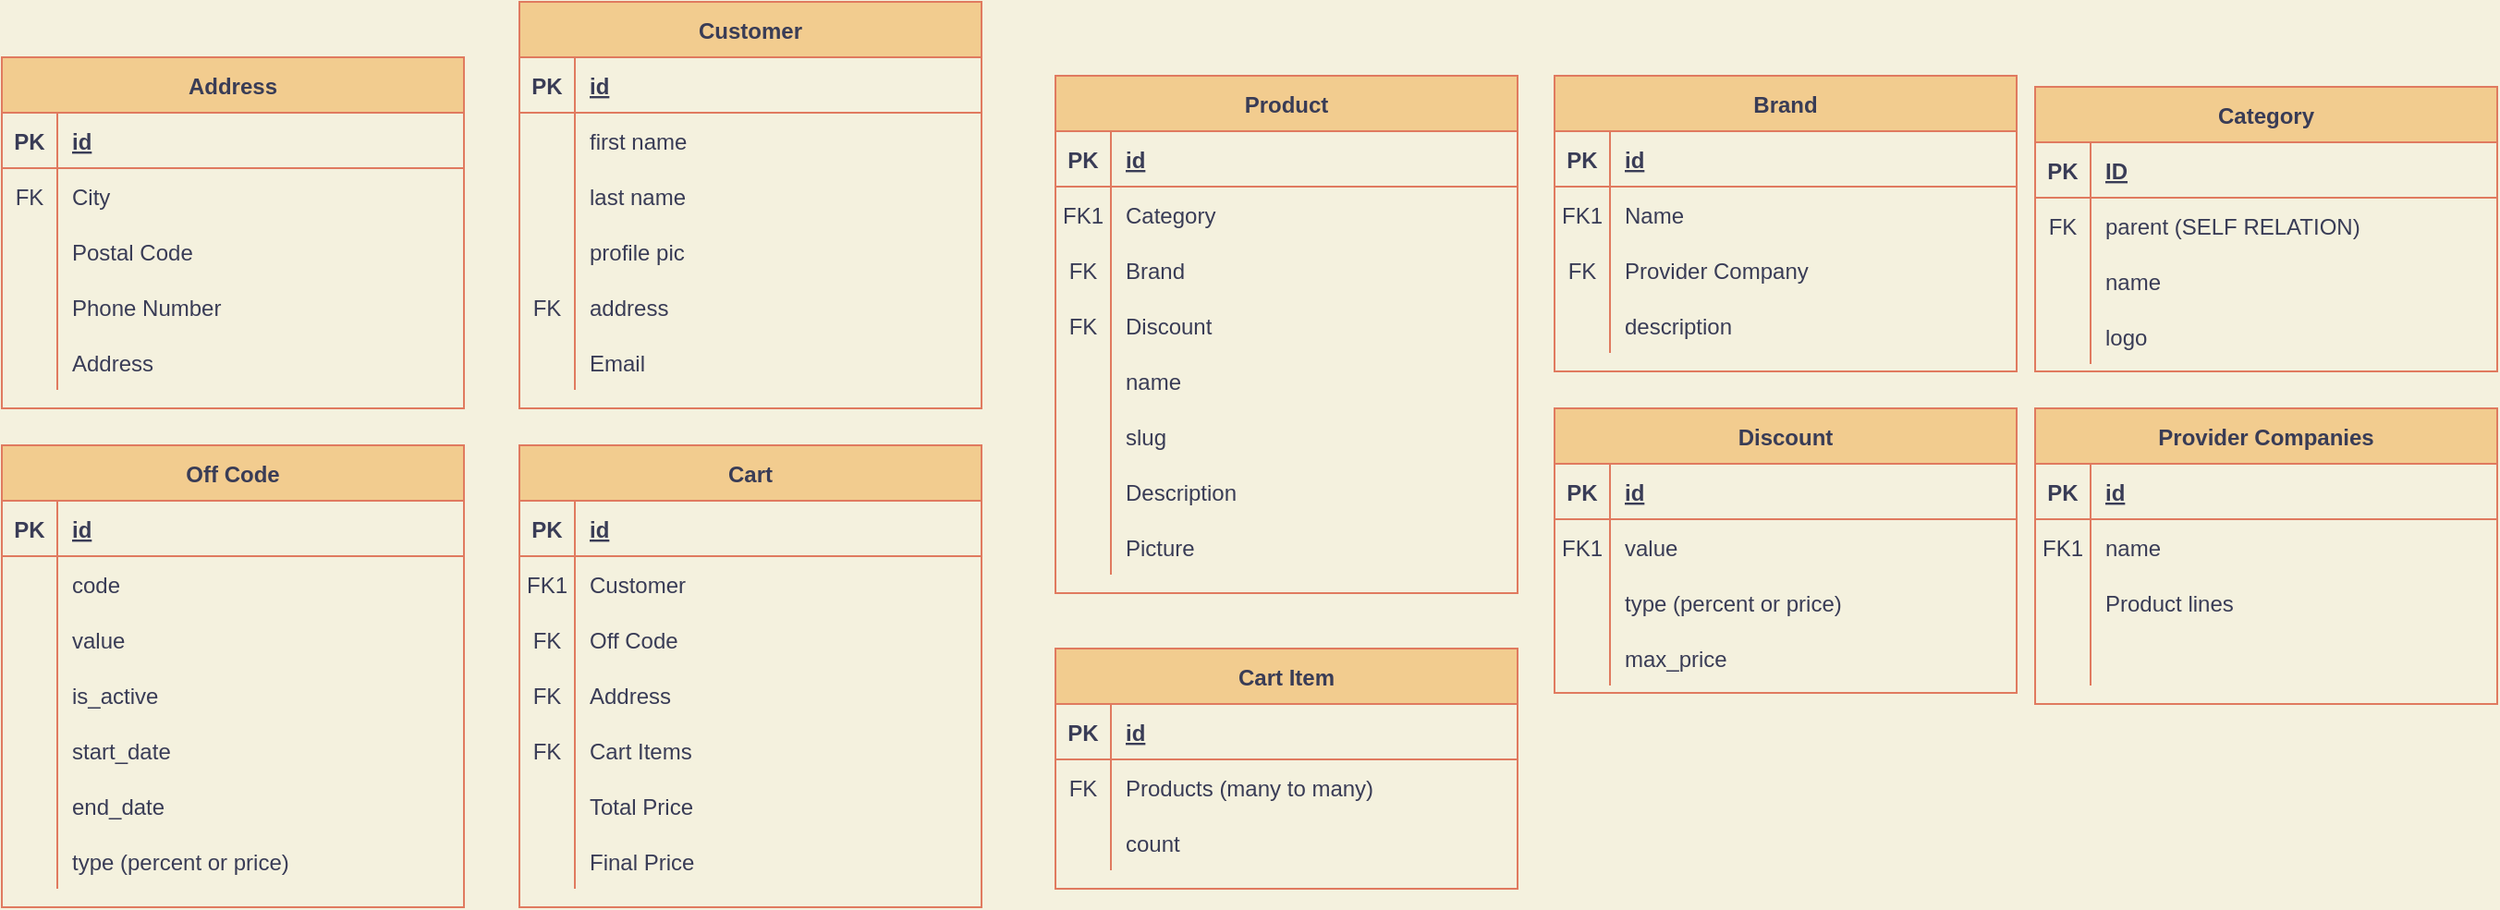 <mxfile version="16.5.6" type="github">
  <diagram id="R2lEEEUBdFMjLlhIrx00" name="Page-1">
    <mxGraphModel dx="1389" dy="477" grid="1" gridSize="10" guides="1" tooltips="1" connect="1" arrows="1" fold="1" page="1" pageScale="1" pageWidth="1920" pageHeight="1200" background="#F4F1DE" math="0" shadow="0" extFonts="Permanent Marker^https://fonts.googleapis.com/css?family=Permanent+Marker">
      <root>
        <mxCell id="0" />
        <mxCell id="1" parent="0" />
        <mxCell id="C-vyLk0tnHw3VtMMgP7b-2" value="Customer" style="shape=table;startSize=30;container=1;collapsible=1;childLayout=tableLayout;fixedRows=1;rowLines=0;fontStyle=1;align=center;resizeLast=1;fillColor=#F2CC8F;strokeColor=#E07A5F;fontColor=#393C56;" parent="1" vertex="1">
          <mxGeometry x="590" y="160" width="250" height="220" as="geometry" />
        </mxCell>
        <mxCell id="C-vyLk0tnHw3VtMMgP7b-3" value="" style="shape=partialRectangle;collapsible=0;dropTarget=0;pointerEvents=0;fillColor=none;points=[[0,0.5],[1,0.5]];portConstraint=eastwest;top=0;left=0;right=0;bottom=1;strokeColor=#E07A5F;fontColor=#393C56;" parent="C-vyLk0tnHw3VtMMgP7b-2" vertex="1">
          <mxGeometry y="30" width="250" height="30" as="geometry" />
        </mxCell>
        <mxCell id="C-vyLk0tnHw3VtMMgP7b-4" value="PK" style="shape=partialRectangle;overflow=hidden;connectable=0;fillColor=none;top=0;left=0;bottom=0;right=0;fontStyle=1;strokeColor=#E07A5F;fontColor=#393C56;" parent="C-vyLk0tnHw3VtMMgP7b-3" vertex="1">
          <mxGeometry width="30" height="30" as="geometry">
            <mxRectangle width="30" height="30" as="alternateBounds" />
          </mxGeometry>
        </mxCell>
        <mxCell id="C-vyLk0tnHw3VtMMgP7b-5" value="id" style="shape=partialRectangle;overflow=hidden;connectable=0;fillColor=none;top=0;left=0;bottom=0;right=0;align=left;spacingLeft=6;fontStyle=5;strokeColor=#E07A5F;fontColor=#393C56;" parent="C-vyLk0tnHw3VtMMgP7b-3" vertex="1">
          <mxGeometry x="30" width="220" height="30" as="geometry">
            <mxRectangle width="220" height="30" as="alternateBounds" />
          </mxGeometry>
        </mxCell>
        <mxCell id="C-vyLk0tnHw3VtMMgP7b-9" value="" style="shape=partialRectangle;collapsible=0;dropTarget=0;pointerEvents=0;fillColor=none;points=[[0,0.5],[1,0.5]];portConstraint=eastwest;top=0;left=0;right=0;bottom=0;strokeColor=#E07A5F;fontColor=#393C56;" parent="C-vyLk0tnHw3VtMMgP7b-2" vertex="1">
          <mxGeometry y="60" width="250" height="30" as="geometry" />
        </mxCell>
        <mxCell id="C-vyLk0tnHw3VtMMgP7b-10" value="" style="shape=partialRectangle;overflow=hidden;connectable=0;fillColor=none;top=0;left=0;bottom=0;right=0;strokeColor=#E07A5F;fontColor=#393C56;" parent="C-vyLk0tnHw3VtMMgP7b-9" vertex="1">
          <mxGeometry width="30" height="30" as="geometry">
            <mxRectangle width="30" height="30" as="alternateBounds" />
          </mxGeometry>
        </mxCell>
        <mxCell id="C-vyLk0tnHw3VtMMgP7b-11" value="first name" style="shape=partialRectangle;overflow=hidden;connectable=0;fillColor=none;top=0;left=0;bottom=0;right=0;align=left;spacingLeft=6;strokeColor=#E07A5F;fontColor=#393C56;" parent="C-vyLk0tnHw3VtMMgP7b-9" vertex="1">
          <mxGeometry x="30" width="220" height="30" as="geometry">
            <mxRectangle width="220" height="30" as="alternateBounds" />
          </mxGeometry>
        </mxCell>
        <mxCell id="ISWScVrfLoxbSm2q0HFz-49" style="shape=partialRectangle;collapsible=0;dropTarget=0;pointerEvents=0;fillColor=none;points=[[0,0.5],[1,0.5]];portConstraint=eastwest;top=0;left=0;right=0;bottom=0;strokeColor=#E07A5F;fontColor=#393C56;" vertex="1" parent="C-vyLk0tnHw3VtMMgP7b-2">
          <mxGeometry y="90" width="250" height="30" as="geometry" />
        </mxCell>
        <mxCell id="ISWScVrfLoxbSm2q0HFz-50" style="shape=partialRectangle;overflow=hidden;connectable=0;fillColor=none;top=0;left=0;bottom=0;right=0;strokeColor=#E07A5F;fontColor=#393C56;" vertex="1" parent="ISWScVrfLoxbSm2q0HFz-49">
          <mxGeometry width="30" height="30" as="geometry">
            <mxRectangle width="30" height="30" as="alternateBounds" />
          </mxGeometry>
        </mxCell>
        <mxCell id="ISWScVrfLoxbSm2q0HFz-51" value="last name" style="shape=partialRectangle;overflow=hidden;connectable=0;fillColor=none;top=0;left=0;bottom=0;right=0;align=left;spacingLeft=6;strokeColor=#E07A5F;fontColor=#393C56;" vertex="1" parent="ISWScVrfLoxbSm2q0HFz-49">
          <mxGeometry x="30" width="220" height="30" as="geometry">
            <mxRectangle width="220" height="30" as="alternateBounds" />
          </mxGeometry>
        </mxCell>
        <mxCell id="ISWScVrfLoxbSm2q0HFz-46" style="shape=partialRectangle;collapsible=0;dropTarget=0;pointerEvents=0;fillColor=none;points=[[0,0.5],[1,0.5]];portConstraint=eastwest;top=0;left=0;right=0;bottom=0;strokeColor=#E07A5F;fontColor=#393C56;" vertex="1" parent="C-vyLk0tnHw3VtMMgP7b-2">
          <mxGeometry y="120" width="250" height="30" as="geometry" />
        </mxCell>
        <mxCell id="ISWScVrfLoxbSm2q0HFz-47" style="shape=partialRectangle;overflow=hidden;connectable=0;fillColor=none;top=0;left=0;bottom=0;right=0;strokeColor=#E07A5F;fontColor=#393C56;" vertex="1" parent="ISWScVrfLoxbSm2q0HFz-46">
          <mxGeometry width="30" height="30" as="geometry">
            <mxRectangle width="30" height="30" as="alternateBounds" />
          </mxGeometry>
        </mxCell>
        <mxCell id="ISWScVrfLoxbSm2q0HFz-48" value="profile pic" style="shape=partialRectangle;overflow=hidden;connectable=0;fillColor=none;top=0;left=0;bottom=0;right=0;align=left;spacingLeft=6;strokeColor=#E07A5F;fontColor=#393C56;" vertex="1" parent="ISWScVrfLoxbSm2q0HFz-46">
          <mxGeometry x="30" width="220" height="30" as="geometry">
            <mxRectangle width="220" height="30" as="alternateBounds" />
          </mxGeometry>
        </mxCell>
        <mxCell id="ISWScVrfLoxbSm2q0HFz-43" style="shape=partialRectangle;collapsible=0;dropTarget=0;pointerEvents=0;fillColor=none;points=[[0,0.5],[1,0.5]];portConstraint=eastwest;top=0;left=0;right=0;bottom=0;strokeColor=#E07A5F;fontColor=#393C56;" vertex="1" parent="C-vyLk0tnHw3VtMMgP7b-2">
          <mxGeometry y="150" width="250" height="30" as="geometry" />
        </mxCell>
        <mxCell id="ISWScVrfLoxbSm2q0HFz-44" value="FK" style="shape=partialRectangle;overflow=hidden;connectable=0;fillColor=none;top=0;left=0;bottom=0;right=0;strokeColor=#E07A5F;fontColor=#393C56;" vertex="1" parent="ISWScVrfLoxbSm2q0HFz-43">
          <mxGeometry width="30" height="30" as="geometry">
            <mxRectangle width="30" height="30" as="alternateBounds" />
          </mxGeometry>
        </mxCell>
        <mxCell id="ISWScVrfLoxbSm2q0HFz-45" value="address" style="shape=partialRectangle;overflow=hidden;connectable=0;fillColor=none;top=0;left=0;bottom=0;right=0;align=left;spacingLeft=6;strokeColor=#E07A5F;fontColor=#393C56;" vertex="1" parent="ISWScVrfLoxbSm2q0HFz-43">
          <mxGeometry x="30" width="220" height="30" as="geometry">
            <mxRectangle width="220" height="30" as="alternateBounds" />
          </mxGeometry>
        </mxCell>
        <mxCell id="ISWScVrfLoxbSm2q0HFz-52" style="shape=partialRectangle;collapsible=0;dropTarget=0;pointerEvents=0;fillColor=none;points=[[0,0.5],[1,0.5]];portConstraint=eastwest;top=0;left=0;right=0;bottom=0;strokeColor=#E07A5F;fontColor=#393C56;" vertex="1" parent="C-vyLk0tnHw3VtMMgP7b-2">
          <mxGeometry y="180" width="250" height="30" as="geometry" />
        </mxCell>
        <mxCell id="ISWScVrfLoxbSm2q0HFz-53" style="shape=partialRectangle;overflow=hidden;connectable=0;fillColor=none;top=0;left=0;bottom=0;right=0;strokeColor=#E07A5F;fontColor=#393C56;" vertex="1" parent="ISWScVrfLoxbSm2q0HFz-52">
          <mxGeometry width="30" height="30" as="geometry">
            <mxRectangle width="30" height="30" as="alternateBounds" />
          </mxGeometry>
        </mxCell>
        <mxCell id="ISWScVrfLoxbSm2q0HFz-54" value="Email" style="shape=partialRectangle;overflow=hidden;connectable=0;fillColor=none;top=0;left=0;bottom=0;right=0;align=left;spacingLeft=6;strokeColor=#E07A5F;fontColor=#393C56;" vertex="1" parent="ISWScVrfLoxbSm2q0HFz-52">
          <mxGeometry x="30" width="220" height="30" as="geometry">
            <mxRectangle width="220" height="30" as="alternateBounds" />
          </mxGeometry>
        </mxCell>
        <mxCell id="cvpBdGZP5wzXSXTCLn7L-1" value="Product" style="shape=table;startSize=30;container=1;collapsible=1;childLayout=tableLayout;fixedRows=1;rowLines=0;fontStyle=1;align=center;resizeLast=1;fillColor=#F2CC8F;strokeColor=#E07A5F;fontColor=#393C56;" parent="1" vertex="1">
          <mxGeometry x="880" y="200" width="250" height="280" as="geometry" />
        </mxCell>
        <mxCell id="cvpBdGZP5wzXSXTCLn7L-2" value="" style="shape=partialRectangle;collapsible=0;dropTarget=0;pointerEvents=0;fillColor=none;points=[[0,0.5],[1,0.5]];portConstraint=eastwest;top=0;left=0;right=0;bottom=1;strokeColor=#E07A5F;fontColor=#393C56;" parent="cvpBdGZP5wzXSXTCLn7L-1" vertex="1">
          <mxGeometry y="30" width="250" height="30" as="geometry" />
        </mxCell>
        <mxCell id="cvpBdGZP5wzXSXTCLn7L-3" value="PK" style="shape=partialRectangle;overflow=hidden;connectable=0;fillColor=none;top=0;left=0;bottom=0;right=0;fontStyle=1;strokeColor=#E07A5F;fontColor=#393C56;" parent="cvpBdGZP5wzXSXTCLn7L-2" vertex="1">
          <mxGeometry width="30" height="30" as="geometry">
            <mxRectangle width="30" height="30" as="alternateBounds" />
          </mxGeometry>
        </mxCell>
        <mxCell id="cvpBdGZP5wzXSXTCLn7L-4" value="id" style="shape=partialRectangle;overflow=hidden;connectable=0;fillColor=none;top=0;left=0;bottom=0;right=0;align=left;spacingLeft=6;fontStyle=5;strokeColor=#E07A5F;fontColor=#393C56;" parent="cvpBdGZP5wzXSXTCLn7L-2" vertex="1">
          <mxGeometry x="30" width="220" height="30" as="geometry">
            <mxRectangle width="220" height="30" as="alternateBounds" />
          </mxGeometry>
        </mxCell>
        <mxCell id="cvpBdGZP5wzXSXTCLn7L-5" value="" style="shape=partialRectangle;collapsible=0;dropTarget=0;pointerEvents=0;fillColor=none;points=[[0,0.5],[1,0.5]];portConstraint=eastwest;top=0;left=0;right=0;bottom=0;strokeColor=#E07A5F;fontColor=#393C56;" parent="cvpBdGZP5wzXSXTCLn7L-1" vertex="1">
          <mxGeometry y="60" width="250" height="30" as="geometry" />
        </mxCell>
        <mxCell id="cvpBdGZP5wzXSXTCLn7L-6" value="FK1" style="shape=partialRectangle;overflow=hidden;connectable=0;fillColor=none;top=0;left=0;bottom=0;right=0;strokeColor=#E07A5F;fontColor=#393C56;" parent="cvpBdGZP5wzXSXTCLn7L-5" vertex="1">
          <mxGeometry width="30" height="30" as="geometry">
            <mxRectangle width="30" height="30" as="alternateBounds" />
          </mxGeometry>
        </mxCell>
        <mxCell id="cvpBdGZP5wzXSXTCLn7L-7" value="Category" style="shape=partialRectangle;overflow=hidden;connectable=0;fillColor=none;top=0;left=0;bottom=0;right=0;align=left;spacingLeft=6;strokeColor=#E07A5F;fontColor=#393C56;" parent="cvpBdGZP5wzXSXTCLn7L-5" vertex="1">
          <mxGeometry x="30" width="220" height="30" as="geometry">
            <mxRectangle width="220" height="30" as="alternateBounds" />
          </mxGeometry>
        </mxCell>
        <mxCell id="cvpBdGZP5wzXSXTCLn7L-8" value="" style="shape=partialRectangle;collapsible=0;dropTarget=0;pointerEvents=0;fillColor=none;points=[[0,0.5],[1,0.5]];portConstraint=eastwest;top=0;left=0;right=0;bottom=0;strokeColor=#E07A5F;fontColor=#393C56;" parent="cvpBdGZP5wzXSXTCLn7L-1" vertex="1">
          <mxGeometry y="90" width="250" height="30" as="geometry" />
        </mxCell>
        <mxCell id="cvpBdGZP5wzXSXTCLn7L-9" value="FK" style="shape=partialRectangle;overflow=hidden;connectable=0;fillColor=none;top=0;left=0;bottom=0;right=0;strokeColor=#E07A5F;fontColor=#393C56;" parent="cvpBdGZP5wzXSXTCLn7L-8" vertex="1">
          <mxGeometry width="30" height="30" as="geometry">
            <mxRectangle width="30" height="30" as="alternateBounds" />
          </mxGeometry>
        </mxCell>
        <mxCell id="cvpBdGZP5wzXSXTCLn7L-10" value="Brand" style="shape=partialRectangle;overflow=hidden;connectable=0;fillColor=none;top=0;left=0;bottom=0;right=0;align=left;spacingLeft=6;strokeColor=#E07A5F;fontColor=#393C56;" parent="cvpBdGZP5wzXSXTCLn7L-8" vertex="1">
          <mxGeometry x="30" width="220" height="30" as="geometry">
            <mxRectangle width="220" height="30" as="alternateBounds" />
          </mxGeometry>
        </mxCell>
        <mxCell id="cvpBdGZP5wzXSXTCLn7L-87" style="shape=partialRectangle;collapsible=0;dropTarget=0;pointerEvents=0;fillColor=none;points=[[0,0.5],[1,0.5]];portConstraint=eastwest;top=0;left=0;right=0;bottom=0;strokeColor=#E07A5F;fontColor=#393C56;" parent="cvpBdGZP5wzXSXTCLn7L-1" vertex="1">
          <mxGeometry y="120" width="250" height="30" as="geometry" />
        </mxCell>
        <mxCell id="cvpBdGZP5wzXSXTCLn7L-88" value="FK" style="shape=partialRectangle;overflow=hidden;connectable=0;fillColor=none;top=0;left=0;bottom=0;right=0;strokeColor=#E07A5F;fontColor=#393C56;" parent="cvpBdGZP5wzXSXTCLn7L-87" vertex="1">
          <mxGeometry width="30" height="30" as="geometry">
            <mxRectangle width="30" height="30" as="alternateBounds" />
          </mxGeometry>
        </mxCell>
        <mxCell id="cvpBdGZP5wzXSXTCLn7L-89" value="Discount" style="shape=partialRectangle;overflow=hidden;connectable=0;fillColor=none;top=0;left=0;bottom=0;right=0;align=left;spacingLeft=6;strokeColor=#E07A5F;fontColor=#393C56;" parent="cvpBdGZP5wzXSXTCLn7L-87" vertex="1">
          <mxGeometry x="30" width="220" height="30" as="geometry">
            <mxRectangle width="220" height="30" as="alternateBounds" />
          </mxGeometry>
        </mxCell>
        <mxCell id="ISWScVrfLoxbSm2q0HFz-83" style="shape=partialRectangle;collapsible=0;dropTarget=0;pointerEvents=0;fillColor=none;points=[[0,0.5],[1,0.5]];portConstraint=eastwest;top=0;left=0;right=0;bottom=0;strokeColor=#E07A5F;fontColor=#393C56;" vertex="1" parent="cvpBdGZP5wzXSXTCLn7L-1">
          <mxGeometry y="150" width="250" height="30" as="geometry" />
        </mxCell>
        <mxCell id="ISWScVrfLoxbSm2q0HFz-84" style="shape=partialRectangle;overflow=hidden;connectable=0;fillColor=none;top=0;left=0;bottom=0;right=0;strokeColor=#E07A5F;fontColor=#393C56;" vertex="1" parent="ISWScVrfLoxbSm2q0HFz-83">
          <mxGeometry width="30" height="30" as="geometry">
            <mxRectangle width="30" height="30" as="alternateBounds" />
          </mxGeometry>
        </mxCell>
        <mxCell id="ISWScVrfLoxbSm2q0HFz-85" value="name" style="shape=partialRectangle;overflow=hidden;connectable=0;fillColor=none;top=0;left=0;bottom=0;right=0;align=left;spacingLeft=6;strokeColor=#E07A5F;fontColor=#393C56;" vertex="1" parent="ISWScVrfLoxbSm2q0HFz-83">
          <mxGeometry x="30" width="220" height="30" as="geometry">
            <mxRectangle width="220" height="30" as="alternateBounds" />
          </mxGeometry>
        </mxCell>
        <mxCell id="ISWScVrfLoxbSm2q0HFz-86" style="shape=partialRectangle;collapsible=0;dropTarget=0;pointerEvents=0;fillColor=none;points=[[0,0.5],[1,0.5]];portConstraint=eastwest;top=0;left=0;right=0;bottom=0;strokeColor=#E07A5F;fontColor=#393C56;" vertex="1" parent="cvpBdGZP5wzXSXTCLn7L-1">
          <mxGeometry y="180" width="250" height="30" as="geometry" />
        </mxCell>
        <mxCell id="ISWScVrfLoxbSm2q0HFz-87" style="shape=partialRectangle;overflow=hidden;connectable=0;fillColor=none;top=0;left=0;bottom=0;right=0;strokeColor=#E07A5F;fontColor=#393C56;" vertex="1" parent="ISWScVrfLoxbSm2q0HFz-86">
          <mxGeometry width="30" height="30" as="geometry">
            <mxRectangle width="30" height="30" as="alternateBounds" />
          </mxGeometry>
        </mxCell>
        <mxCell id="ISWScVrfLoxbSm2q0HFz-88" value="slug" style="shape=partialRectangle;overflow=hidden;connectable=0;fillColor=none;top=0;left=0;bottom=0;right=0;align=left;spacingLeft=6;strokeColor=#E07A5F;fontColor=#393C56;" vertex="1" parent="ISWScVrfLoxbSm2q0HFz-86">
          <mxGeometry x="30" width="220" height="30" as="geometry">
            <mxRectangle width="220" height="30" as="alternateBounds" />
          </mxGeometry>
        </mxCell>
        <mxCell id="ISWScVrfLoxbSm2q0HFz-89" style="shape=partialRectangle;collapsible=0;dropTarget=0;pointerEvents=0;fillColor=none;points=[[0,0.5],[1,0.5]];portConstraint=eastwest;top=0;left=0;right=0;bottom=0;strokeColor=#E07A5F;fontColor=#393C56;" vertex="1" parent="cvpBdGZP5wzXSXTCLn7L-1">
          <mxGeometry y="210" width="250" height="30" as="geometry" />
        </mxCell>
        <mxCell id="ISWScVrfLoxbSm2q0HFz-90" style="shape=partialRectangle;overflow=hidden;connectable=0;fillColor=none;top=0;left=0;bottom=0;right=0;strokeColor=#E07A5F;fontColor=#393C56;" vertex="1" parent="ISWScVrfLoxbSm2q0HFz-89">
          <mxGeometry width="30" height="30" as="geometry">
            <mxRectangle width="30" height="30" as="alternateBounds" />
          </mxGeometry>
        </mxCell>
        <mxCell id="ISWScVrfLoxbSm2q0HFz-91" value="Description" style="shape=partialRectangle;overflow=hidden;connectable=0;fillColor=none;top=0;left=0;bottom=0;right=0;align=left;spacingLeft=6;strokeColor=#E07A5F;fontColor=#393C56;" vertex="1" parent="ISWScVrfLoxbSm2q0HFz-89">
          <mxGeometry x="30" width="220" height="30" as="geometry">
            <mxRectangle width="220" height="30" as="alternateBounds" />
          </mxGeometry>
        </mxCell>
        <mxCell id="ISWScVrfLoxbSm2q0HFz-95" style="shape=partialRectangle;collapsible=0;dropTarget=0;pointerEvents=0;fillColor=none;points=[[0,0.5],[1,0.5]];portConstraint=eastwest;top=0;left=0;right=0;bottom=0;strokeColor=#E07A5F;fontColor=#393C56;" vertex="1" parent="cvpBdGZP5wzXSXTCLn7L-1">
          <mxGeometry y="240" width="250" height="30" as="geometry" />
        </mxCell>
        <mxCell id="ISWScVrfLoxbSm2q0HFz-96" style="shape=partialRectangle;overflow=hidden;connectable=0;fillColor=none;top=0;left=0;bottom=0;right=0;strokeColor=#E07A5F;fontColor=#393C56;" vertex="1" parent="ISWScVrfLoxbSm2q0HFz-95">
          <mxGeometry width="30" height="30" as="geometry">
            <mxRectangle width="30" height="30" as="alternateBounds" />
          </mxGeometry>
        </mxCell>
        <mxCell id="ISWScVrfLoxbSm2q0HFz-97" value="Picture" style="shape=partialRectangle;overflow=hidden;connectable=0;fillColor=none;top=0;left=0;bottom=0;right=0;align=left;spacingLeft=6;strokeColor=#E07A5F;fontColor=#393C56;" vertex="1" parent="ISWScVrfLoxbSm2q0HFz-95">
          <mxGeometry x="30" width="220" height="30" as="geometry">
            <mxRectangle width="220" height="30" as="alternateBounds" />
          </mxGeometry>
        </mxCell>
        <mxCell id="cvpBdGZP5wzXSXTCLn7L-11" value="Cart" style="shape=table;startSize=30;container=1;collapsible=1;childLayout=tableLayout;fixedRows=1;rowLines=0;fontStyle=1;align=center;resizeLast=1;fillColor=#F2CC8F;strokeColor=#E07A5F;fontColor=#393C56;" parent="1" vertex="1">
          <mxGeometry x="590" y="400" width="250" height="250" as="geometry" />
        </mxCell>
        <mxCell id="cvpBdGZP5wzXSXTCLn7L-12" value="" style="shape=partialRectangle;collapsible=0;dropTarget=0;pointerEvents=0;fillColor=none;points=[[0,0.5],[1,0.5]];portConstraint=eastwest;top=0;left=0;right=0;bottom=1;strokeColor=#E07A5F;fontColor=#393C56;" parent="cvpBdGZP5wzXSXTCLn7L-11" vertex="1">
          <mxGeometry y="30" width="250" height="30" as="geometry" />
        </mxCell>
        <mxCell id="cvpBdGZP5wzXSXTCLn7L-13" value="PK" style="shape=partialRectangle;overflow=hidden;connectable=0;fillColor=none;top=0;left=0;bottom=0;right=0;fontStyle=1;strokeColor=#E07A5F;fontColor=#393C56;" parent="cvpBdGZP5wzXSXTCLn7L-12" vertex="1">
          <mxGeometry width="30" height="30" as="geometry">
            <mxRectangle width="30" height="30" as="alternateBounds" />
          </mxGeometry>
        </mxCell>
        <mxCell id="cvpBdGZP5wzXSXTCLn7L-14" value="id" style="shape=partialRectangle;overflow=hidden;connectable=0;fillColor=none;top=0;left=0;bottom=0;right=0;align=left;spacingLeft=6;fontStyle=5;strokeColor=#E07A5F;fontColor=#393C56;" parent="cvpBdGZP5wzXSXTCLn7L-12" vertex="1">
          <mxGeometry x="30" width="220" height="30" as="geometry">
            <mxRectangle width="220" height="30" as="alternateBounds" />
          </mxGeometry>
        </mxCell>
        <mxCell id="cvpBdGZP5wzXSXTCLn7L-15" value="" style="shape=partialRectangle;collapsible=0;dropTarget=0;pointerEvents=0;fillColor=none;points=[[0,0.5],[1,0.5]];portConstraint=eastwest;top=0;left=0;right=0;bottom=0;strokeColor=#E07A5F;fontColor=#393C56;" parent="cvpBdGZP5wzXSXTCLn7L-11" vertex="1">
          <mxGeometry y="60" width="250" height="30" as="geometry" />
        </mxCell>
        <mxCell id="cvpBdGZP5wzXSXTCLn7L-16" value="FK1" style="shape=partialRectangle;overflow=hidden;connectable=0;fillColor=none;top=0;left=0;bottom=0;right=0;strokeColor=#E07A5F;fontColor=#393C56;" parent="cvpBdGZP5wzXSXTCLn7L-15" vertex="1">
          <mxGeometry width="30" height="30" as="geometry">
            <mxRectangle width="30" height="30" as="alternateBounds" />
          </mxGeometry>
        </mxCell>
        <mxCell id="cvpBdGZP5wzXSXTCLn7L-17" value="Customer" style="shape=partialRectangle;overflow=hidden;connectable=0;fillColor=none;top=0;left=0;bottom=0;right=0;align=left;spacingLeft=6;strokeColor=#E07A5F;fontColor=#393C56;" parent="cvpBdGZP5wzXSXTCLn7L-15" vertex="1">
          <mxGeometry x="30" width="220" height="30" as="geometry">
            <mxRectangle width="220" height="30" as="alternateBounds" />
          </mxGeometry>
        </mxCell>
        <mxCell id="cvpBdGZP5wzXSXTCLn7L-18" value="" style="shape=partialRectangle;collapsible=0;dropTarget=0;pointerEvents=0;fillColor=none;points=[[0,0.5],[1,0.5]];portConstraint=eastwest;top=0;left=0;right=0;bottom=0;strokeColor=#E07A5F;fontColor=#393C56;" parent="cvpBdGZP5wzXSXTCLn7L-11" vertex="1">
          <mxGeometry y="90" width="250" height="30" as="geometry" />
        </mxCell>
        <mxCell id="cvpBdGZP5wzXSXTCLn7L-19" value="FK" style="shape=partialRectangle;overflow=hidden;connectable=0;fillColor=none;top=0;left=0;bottom=0;right=0;strokeColor=#E07A5F;fontColor=#393C56;" parent="cvpBdGZP5wzXSXTCLn7L-18" vertex="1">
          <mxGeometry width="30" height="30" as="geometry">
            <mxRectangle width="30" height="30" as="alternateBounds" />
          </mxGeometry>
        </mxCell>
        <mxCell id="cvpBdGZP5wzXSXTCLn7L-20" value="Off Code" style="shape=partialRectangle;overflow=hidden;connectable=0;fillColor=none;top=0;left=0;bottom=0;right=0;align=left;spacingLeft=6;strokeColor=#E07A5F;fontColor=#393C56;" parent="cvpBdGZP5wzXSXTCLn7L-18" vertex="1">
          <mxGeometry x="30" width="220" height="30" as="geometry">
            <mxRectangle width="220" height="30" as="alternateBounds" />
          </mxGeometry>
        </mxCell>
        <mxCell id="ISWScVrfLoxbSm2q0HFz-71" style="shape=partialRectangle;collapsible=0;dropTarget=0;pointerEvents=0;fillColor=none;points=[[0,0.5],[1,0.5]];portConstraint=eastwest;top=0;left=0;right=0;bottom=0;strokeColor=#E07A5F;fontColor=#393C56;" vertex="1" parent="cvpBdGZP5wzXSXTCLn7L-11">
          <mxGeometry y="120" width="250" height="30" as="geometry" />
        </mxCell>
        <mxCell id="ISWScVrfLoxbSm2q0HFz-72" value="FK" style="shape=partialRectangle;overflow=hidden;connectable=0;fillColor=none;top=0;left=0;bottom=0;right=0;strokeColor=#E07A5F;fontColor=#393C56;" vertex="1" parent="ISWScVrfLoxbSm2q0HFz-71">
          <mxGeometry width="30" height="30" as="geometry">
            <mxRectangle width="30" height="30" as="alternateBounds" />
          </mxGeometry>
        </mxCell>
        <mxCell id="ISWScVrfLoxbSm2q0HFz-73" value="Address" style="shape=partialRectangle;overflow=hidden;connectable=0;fillColor=none;top=0;left=0;bottom=0;right=0;align=left;spacingLeft=6;strokeColor=#E07A5F;fontColor=#393C56;" vertex="1" parent="ISWScVrfLoxbSm2q0HFz-71">
          <mxGeometry x="30" width="220" height="30" as="geometry">
            <mxRectangle width="220" height="30" as="alternateBounds" />
          </mxGeometry>
        </mxCell>
        <mxCell id="ISWScVrfLoxbSm2q0HFz-98" style="shape=partialRectangle;collapsible=0;dropTarget=0;pointerEvents=0;fillColor=none;points=[[0,0.5],[1,0.5]];portConstraint=eastwest;top=0;left=0;right=0;bottom=0;strokeColor=#E07A5F;fontColor=#393C56;" vertex="1" parent="cvpBdGZP5wzXSXTCLn7L-11">
          <mxGeometry y="150" width="250" height="30" as="geometry" />
        </mxCell>
        <mxCell id="ISWScVrfLoxbSm2q0HFz-99" value="FK" style="shape=partialRectangle;overflow=hidden;connectable=0;fillColor=none;top=0;left=0;bottom=0;right=0;strokeColor=#E07A5F;fontColor=#393C56;" vertex="1" parent="ISWScVrfLoxbSm2q0HFz-98">
          <mxGeometry width="30" height="30" as="geometry">
            <mxRectangle width="30" height="30" as="alternateBounds" />
          </mxGeometry>
        </mxCell>
        <mxCell id="ISWScVrfLoxbSm2q0HFz-100" value="Cart Items" style="shape=partialRectangle;overflow=hidden;connectable=0;fillColor=none;top=0;left=0;bottom=0;right=0;align=left;spacingLeft=6;strokeColor=#E07A5F;fontColor=#393C56;" vertex="1" parent="ISWScVrfLoxbSm2q0HFz-98">
          <mxGeometry x="30" width="220" height="30" as="geometry">
            <mxRectangle width="220" height="30" as="alternateBounds" />
          </mxGeometry>
        </mxCell>
        <mxCell id="ISWScVrfLoxbSm2q0HFz-74" style="shape=partialRectangle;collapsible=0;dropTarget=0;pointerEvents=0;fillColor=none;points=[[0,0.5],[1,0.5]];portConstraint=eastwest;top=0;left=0;right=0;bottom=0;strokeColor=#E07A5F;fontColor=#393C56;" vertex="1" parent="cvpBdGZP5wzXSXTCLn7L-11">
          <mxGeometry y="180" width="250" height="30" as="geometry" />
        </mxCell>
        <mxCell id="ISWScVrfLoxbSm2q0HFz-75" style="shape=partialRectangle;overflow=hidden;connectable=0;fillColor=none;top=0;left=0;bottom=0;right=0;strokeColor=#E07A5F;fontColor=#393C56;" vertex="1" parent="ISWScVrfLoxbSm2q0HFz-74">
          <mxGeometry width="30" height="30" as="geometry">
            <mxRectangle width="30" height="30" as="alternateBounds" />
          </mxGeometry>
        </mxCell>
        <mxCell id="ISWScVrfLoxbSm2q0HFz-76" value="Total Price" style="shape=partialRectangle;overflow=hidden;connectable=0;fillColor=none;top=0;left=0;bottom=0;right=0;align=left;spacingLeft=6;strokeColor=#E07A5F;fontColor=#393C56;" vertex="1" parent="ISWScVrfLoxbSm2q0HFz-74">
          <mxGeometry x="30" width="220" height="30" as="geometry">
            <mxRectangle width="220" height="30" as="alternateBounds" />
          </mxGeometry>
        </mxCell>
        <mxCell id="ISWScVrfLoxbSm2q0HFz-77" style="shape=partialRectangle;collapsible=0;dropTarget=0;pointerEvents=0;fillColor=none;points=[[0,0.5],[1,0.5]];portConstraint=eastwest;top=0;left=0;right=0;bottom=0;strokeColor=#E07A5F;fontColor=#393C56;" vertex="1" parent="cvpBdGZP5wzXSXTCLn7L-11">
          <mxGeometry y="210" width="250" height="30" as="geometry" />
        </mxCell>
        <mxCell id="ISWScVrfLoxbSm2q0HFz-78" style="shape=partialRectangle;overflow=hidden;connectable=0;fillColor=none;top=0;left=0;bottom=0;right=0;strokeColor=#E07A5F;fontColor=#393C56;" vertex="1" parent="ISWScVrfLoxbSm2q0HFz-77">
          <mxGeometry width="30" height="30" as="geometry">
            <mxRectangle width="30" height="30" as="alternateBounds" />
          </mxGeometry>
        </mxCell>
        <mxCell id="ISWScVrfLoxbSm2q0HFz-79" value="Final Price" style="shape=partialRectangle;overflow=hidden;connectable=0;fillColor=none;top=0;left=0;bottom=0;right=0;align=left;spacingLeft=6;strokeColor=#E07A5F;fontColor=#393C56;" vertex="1" parent="ISWScVrfLoxbSm2q0HFz-77">
          <mxGeometry x="30" width="220" height="30" as="geometry">
            <mxRectangle width="220" height="30" as="alternateBounds" />
          </mxGeometry>
        </mxCell>
        <mxCell id="cvpBdGZP5wzXSXTCLn7L-21" value="Cart Item" style="shape=table;startSize=30;container=1;collapsible=1;childLayout=tableLayout;fixedRows=1;rowLines=0;fontStyle=1;align=center;resizeLast=1;fillColor=#F2CC8F;strokeColor=#E07A5F;fontColor=#393C56;" parent="1" vertex="1">
          <mxGeometry x="880" y="510" width="250" height="130" as="geometry" />
        </mxCell>
        <mxCell id="cvpBdGZP5wzXSXTCLn7L-22" value="" style="shape=partialRectangle;collapsible=0;dropTarget=0;pointerEvents=0;fillColor=none;points=[[0,0.5],[1,0.5]];portConstraint=eastwest;top=0;left=0;right=0;bottom=1;strokeColor=#E07A5F;fontColor=#393C56;" parent="cvpBdGZP5wzXSXTCLn7L-21" vertex="1">
          <mxGeometry y="30" width="250" height="30" as="geometry" />
        </mxCell>
        <mxCell id="cvpBdGZP5wzXSXTCLn7L-23" value="PK" style="shape=partialRectangle;overflow=hidden;connectable=0;fillColor=none;top=0;left=0;bottom=0;right=0;fontStyle=1;strokeColor=#E07A5F;fontColor=#393C56;" parent="cvpBdGZP5wzXSXTCLn7L-22" vertex="1">
          <mxGeometry width="30" height="30" as="geometry">
            <mxRectangle width="30" height="30" as="alternateBounds" />
          </mxGeometry>
        </mxCell>
        <mxCell id="cvpBdGZP5wzXSXTCLn7L-24" value="id" style="shape=partialRectangle;overflow=hidden;connectable=0;fillColor=none;top=0;left=0;bottom=0;right=0;align=left;spacingLeft=6;fontStyle=5;strokeColor=#E07A5F;fontColor=#393C56;" parent="cvpBdGZP5wzXSXTCLn7L-22" vertex="1">
          <mxGeometry x="30" width="220" height="30" as="geometry">
            <mxRectangle width="220" height="30" as="alternateBounds" />
          </mxGeometry>
        </mxCell>
        <mxCell id="cvpBdGZP5wzXSXTCLn7L-25" value="" style="shape=partialRectangle;collapsible=0;dropTarget=0;pointerEvents=0;fillColor=none;points=[[0,0.5],[1,0.5]];portConstraint=eastwest;top=0;left=0;right=0;bottom=0;strokeColor=#E07A5F;fontColor=#393C56;" parent="cvpBdGZP5wzXSXTCLn7L-21" vertex="1">
          <mxGeometry y="60" width="250" height="30" as="geometry" />
        </mxCell>
        <mxCell id="cvpBdGZP5wzXSXTCLn7L-26" value="FK" style="shape=partialRectangle;overflow=hidden;connectable=0;fillColor=none;top=0;left=0;bottom=0;right=0;strokeColor=#E07A5F;fontColor=#393C56;" parent="cvpBdGZP5wzXSXTCLn7L-25" vertex="1">
          <mxGeometry width="30" height="30" as="geometry">
            <mxRectangle width="30" height="30" as="alternateBounds" />
          </mxGeometry>
        </mxCell>
        <mxCell id="cvpBdGZP5wzXSXTCLn7L-27" value="Products (many to many)" style="shape=partialRectangle;overflow=hidden;connectable=0;fillColor=none;top=0;left=0;bottom=0;right=0;align=left;spacingLeft=6;strokeColor=#E07A5F;fontColor=#393C56;" parent="cvpBdGZP5wzXSXTCLn7L-25" vertex="1">
          <mxGeometry x="30" width="220" height="30" as="geometry">
            <mxRectangle width="220" height="30" as="alternateBounds" />
          </mxGeometry>
        </mxCell>
        <mxCell id="cvpBdGZP5wzXSXTCLn7L-28" value="" style="shape=partialRectangle;collapsible=0;dropTarget=0;pointerEvents=0;fillColor=none;points=[[0,0.5],[1,0.5]];portConstraint=eastwest;top=0;left=0;right=0;bottom=0;strokeColor=#E07A5F;fontColor=#393C56;" parent="cvpBdGZP5wzXSXTCLn7L-21" vertex="1">
          <mxGeometry y="90" width="250" height="30" as="geometry" />
        </mxCell>
        <mxCell id="cvpBdGZP5wzXSXTCLn7L-29" value="" style="shape=partialRectangle;overflow=hidden;connectable=0;fillColor=none;top=0;left=0;bottom=0;right=0;strokeColor=#E07A5F;fontColor=#393C56;" parent="cvpBdGZP5wzXSXTCLn7L-28" vertex="1">
          <mxGeometry width="30" height="30" as="geometry">
            <mxRectangle width="30" height="30" as="alternateBounds" />
          </mxGeometry>
        </mxCell>
        <mxCell id="cvpBdGZP5wzXSXTCLn7L-30" value="count" style="shape=partialRectangle;overflow=hidden;connectable=0;fillColor=none;top=0;left=0;bottom=0;right=0;align=left;spacingLeft=6;strokeColor=#E07A5F;fontColor=#393C56;" parent="cvpBdGZP5wzXSXTCLn7L-28" vertex="1">
          <mxGeometry x="30" width="220" height="30" as="geometry">
            <mxRectangle width="220" height="30" as="alternateBounds" />
          </mxGeometry>
        </mxCell>
        <mxCell id="cvpBdGZP5wzXSXTCLn7L-31" value="Category" style="shape=table;startSize=30;container=1;collapsible=1;childLayout=tableLayout;fixedRows=1;rowLines=0;fontStyle=1;align=center;resizeLast=1;fillColor=#F2CC8F;strokeColor=#E07A5F;fontColor=#393C56;" parent="1" vertex="1">
          <mxGeometry x="1410" y="206" width="250" height="154" as="geometry" />
        </mxCell>
        <mxCell id="cvpBdGZP5wzXSXTCLn7L-32" value="" style="shape=partialRectangle;collapsible=0;dropTarget=0;pointerEvents=0;fillColor=none;points=[[0,0.5],[1,0.5]];portConstraint=eastwest;top=0;left=0;right=0;bottom=1;strokeColor=#E07A5F;fontColor=#393C56;" parent="cvpBdGZP5wzXSXTCLn7L-31" vertex="1">
          <mxGeometry y="30" width="250" height="30" as="geometry" />
        </mxCell>
        <mxCell id="cvpBdGZP5wzXSXTCLn7L-33" value="PK" style="shape=partialRectangle;overflow=hidden;connectable=0;fillColor=none;top=0;left=0;bottom=0;right=0;fontStyle=1;strokeColor=#E07A5F;fontColor=#393C56;" parent="cvpBdGZP5wzXSXTCLn7L-32" vertex="1">
          <mxGeometry width="30" height="30" as="geometry">
            <mxRectangle width="30" height="30" as="alternateBounds" />
          </mxGeometry>
        </mxCell>
        <mxCell id="cvpBdGZP5wzXSXTCLn7L-34" value="ID" style="shape=partialRectangle;overflow=hidden;connectable=0;fillColor=none;top=0;left=0;bottom=0;right=0;align=left;spacingLeft=6;fontStyle=5;strokeColor=#E07A5F;fontColor=#393C56;" parent="cvpBdGZP5wzXSXTCLn7L-32" vertex="1">
          <mxGeometry x="30" width="220" height="30" as="geometry">
            <mxRectangle width="220" height="30" as="alternateBounds" />
          </mxGeometry>
        </mxCell>
        <mxCell id="cvpBdGZP5wzXSXTCLn7L-38" value="" style="shape=partialRectangle;collapsible=0;dropTarget=0;pointerEvents=0;fillColor=none;points=[[0,0.5],[1,0.5]];portConstraint=eastwest;top=0;left=0;right=0;bottom=0;strokeColor=#E07A5F;fontColor=#393C56;" parent="cvpBdGZP5wzXSXTCLn7L-31" vertex="1">
          <mxGeometry y="60" width="250" height="30" as="geometry" />
        </mxCell>
        <mxCell id="cvpBdGZP5wzXSXTCLn7L-39" value="FK" style="shape=partialRectangle;overflow=hidden;connectable=0;fillColor=none;top=0;left=0;bottom=0;right=0;strokeColor=#E07A5F;fontColor=#393C56;" parent="cvpBdGZP5wzXSXTCLn7L-38" vertex="1">
          <mxGeometry width="30" height="30" as="geometry">
            <mxRectangle width="30" height="30" as="alternateBounds" />
          </mxGeometry>
        </mxCell>
        <mxCell id="cvpBdGZP5wzXSXTCLn7L-40" value="parent (SELF RELATION)" style="shape=partialRectangle;overflow=hidden;connectable=0;fillColor=none;top=0;left=0;bottom=0;right=0;align=left;spacingLeft=6;strokeColor=#E07A5F;fontColor=#393C56;" parent="cvpBdGZP5wzXSXTCLn7L-38" vertex="1">
          <mxGeometry x="30" width="220" height="30" as="geometry">
            <mxRectangle width="220" height="30" as="alternateBounds" />
          </mxGeometry>
        </mxCell>
        <mxCell id="cvpBdGZP5wzXSXTCLn7L-35" value="" style="shape=partialRectangle;collapsible=0;dropTarget=0;pointerEvents=0;fillColor=none;points=[[0,0.5],[1,0.5]];portConstraint=eastwest;top=0;left=0;right=0;bottom=0;strokeColor=#E07A5F;fontColor=#393C56;" parent="cvpBdGZP5wzXSXTCLn7L-31" vertex="1">
          <mxGeometry y="90" width="250" height="30" as="geometry" />
        </mxCell>
        <mxCell id="cvpBdGZP5wzXSXTCLn7L-36" value="" style="shape=partialRectangle;overflow=hidden;connectable=0;fillColor=none;top=0;left=0;bottom=0;right=0;strokeColor=#E07A5F;fontColor=#393C56;" parent="cvpBdGZP5wzXSXTCLn7L-35" vertex="1">
          <mxGeometry width="30" height="30" as="geometry">
            <mxRectangle width="30" height="30" as="alternateBounds" />
          </mxGeometry>
        </mxCell>
        <mxCell id="cvpBdGZP5wzXSXTCLn7L-37" value="name" style="shape=partialRectangle;overflow=hidden;connectable=0;fillColor=none;top=0;left=0;bottom=0;right=0;align=left;spacingLeft=6;strokeColor=#E07A5F;fontColor=#393C56;" parent="cvpBdGZP5wzXSXTCLn7L-35" vertex="1">
          <mxGeometry x="30" width="220" height="30" as="geometry">
            <mxRectangle width="220" height="30" as="alternateBounds" />
          </mxGeometry>
        </mxCell>
        <mxCell id="ISWScVrfLoxbSm2q0HFz-34" style="shape=partialRectangle;collapsible=0;dropTarget=0;pointerEvents=0;fillColor=none;points=[[0,0.5],[1,0.5]];portConstraint=eastwest;top=0;left=0;right=0;bottom=0;strokeColor=#E07A5F;fontColor=#393C56;" vertex="1" parent="cvpBdGZP5wzXSXTCLn7L-31">
          <mxGeometry y="120" width="250" height="30" as="geometry" />
        </mxCell>
        <mxCell id="ISWScVrfLoxbSm2q0HFz-35" style="shape=partialRectangle;overflow=hidden;connectable=0;fillColor=none;top=0;left=0;bottom=0;right=0;strokeColor=#E07A5F;fontColor=#393C56;" vertex="1" parent="ISWScVrfLoxbSm2q0HFz-34">
          <mxGeometry width="30" height="30" as="geometry">
            <mxRectangle width="30" height="30" as="alternateBounds" />
          </mxGeometry>
        </mxCell>
        <mxCell id="ISWScVrfLoxbSm2q0HFz-36" value="logo" style="shape=partialRectangle;overflow=hidden;connectable=0;fillColor=none;top=0;left=0;bottom=0;right=0;align=left;spacingLeft=6;strokeColor=#E07A5F;fontColor=#393C56;" vertex="1" parent="ISWScVrfLoxbSm2q0HFz-34">
          <mxGeometry x="30" width="220" height="30" as="geometry">
            <mxRectangle width="220" height="30" as="alternateBounds" />
          </mxGeometry>
        </mxCell>
        <mxCell id="cvpBdGZP5wzXSXTCLn7L-41" value="Discount" style="shape=table;startSize=30;container=1;collapsible=1;childLayout=tableLayout;fixedRows=1;rowLines=0;fontStyle=1;align=center;resizeLast=1;fillColor=#F2CC8F;strokeColor=#E07A5F;fontColor=#393C56;" parent="1" vertex="1">
          <mxGeometry x="1150" y="380" width="250" height="154" as="geometry" />
        </mxCell>
        <mxCell id="cvpBdGZP5wzXSXTCLn7L-42" value="" style="shape=partialRectangle;collapsible=0;dropTarget=0;pointerEvents=0;fillColor=none;points=[[0,0.5],[1,0.5]];portConstraint=eastwest;top=0;left=0;right=0;bottom=1;strokeColor=#E07A5F;fontColor=#393C56;" parent="cvpBdGZP5wzXSXTCLn7L-41" vertex="1">
          <mxGeometry y="30" width="250" height="30" as="geometry" />
        </mxCell>
        <mxCell id="cvpBdGZP5wzXSXTCLn7L-43" value="PK" style="shape=partialRectangle;overflow=hidden;connectable=0;fillColor=none;top=0;left=0;bottom=0;right=0;fontStyle=1;strokeColor=#E07A5F;fontColor=#393C56;" parent="cvpBdGZP5wzXSXTCLn7L-42" vertex="1">
          <mxGeometry width="30" height="30" as="geometry">
            <mxRectangle width="30" height="30" as="alternateBounds" />
          </mxGeometry>
        </mxCell>
        <mxCell id="cvpBdGZP5wzXSXTCLn7L-44" value="id" style="shape=partialRectangle;overflow=hidden;connectable=0;fillColor=none;top=0;left=0;bottom=0;right=0;align=left;spacingLeft=6;fontStyle=5;strokeColor=#E07A5F;fontColor=#393C56;" parent="cvpBdGZP5wzXSXTCLn7L-42" vertex="1">
          <mxGeometry x="30" width="220" height="30" as="geometry">
            <mxRectangle width="220" height="30" as="alternateBounds" />
          </mxGeometry>
        </mxCell>
        <mxCell id="cvpBdGZP5wzXSXTCLn7L-45" value="" style="shape=partialRectangle;collapsible=0;dropTarget=0;pointerEvents=0;fillColor=none;points=[[0,0.5],[1,0.5]];portConstraint=eastwest;top=0;left=0;right=0;bottom=0;strokeColor=#E07A5F;fontColor=#393C56;" parent="cvpBdGZP5wzXSXTCLn7L-41" vertex="1">
          <mxGeometry y="60" width="250" height="30" as="geometry" />
        </mxCell>
        <mxCell id="cvpBdGZP5wzXSXTCLn7L-46" value="FK1" style="shape=partialRectangle;overflow=hidden;connectable=0;fillColor=none;top=0;left=0;bottom=0;right=0;strokeColor=#E07A5F;fontColor=#393C56;" parent="cvpBdGZP5wzXSXTCLn7L-45" vertex="1">
          <mxGeometry width="30" height="30" as="geometry">
            <mxRectangle width="30" height="30" as="alternateBounds" />
          </mxGeometry>
        </mxCell>
        <mxCell id="cvpBdGZP5wzXSXTCLn7L-47" value="value" style="shape=partialRectangle;overflow=hidden;connectable=0;fillColor=none;top=0;left=0;bottom=0;right=0;align=left;spacingLeft=6;strokeColor=#E07A5F;fontColor=#393C56;" parent="cvpBdGZP5wzXSXTCLn7L-45" vertex="1">
          <mxGeometry x="30" width="220" height="30" as="geometry">
            <mxRectangle width="220" height="30" as="alternateBounds" />
          </mxGeometry>
        </mxCell>
        <mxCell id="cvpBdGZP5wzXSXTCLn7L-48" value="" style="shape=partialRectangle;collapsible=0;dropTarget=0;pointerEvents=0;fillColor=none;points=[[0,0.5],[1,0.5]];portConstraint=eastwest;top=0;left=0;right=0;bottom=0;strokeColor=#E07A5F;fontColor=#393C56;" parent="cvpBdGZP5wzXSXTCLn7L-41" vertex="1">
          <mxGeometry y="90" width="250" height="30" as="geometry" />
        </mxCell>
        <mxCell id="cvpBdGZP5wzXSXTCLn7L-49" value="" style="shape=partialRectangle;overflow=hidden;connectable=0;fillColor=none;top=0;left=0;bottom=0;right=0;strokeColor=#E07A5F;fontColor=#393C56;" parent="cvpBdGZP5wzXSXTCLn7L-48" vertex="1">
          <mxGeometry width="30" height="30" as="geometry">
            <mxRectangle width="30" height="30" as="alternateBounds" />
          </mxGeometry>
        </mxCell>
        <mxCell id="cvpBdGZP5wzXSXTCLn7L-50" value="type (percent or price)" style="shape=partialRectangle;overflow=hidden;connectable=0;fillColor=none;top=0;left=0;bottom=0;right=0;align=left;spacingLeft=6;strokeColor=#E07A5F;fontColor=#393C56;" parent="cvpBdGZP5wzXSXTCLn7L-48" vertex="1">
          <mxGeometry x="30" width="220" height="30" as="geometry">
            <mxRectangle width="220" height="30" as="alternateBounds" />
          </mxGeometry>
        </mxCell>
        <mxCell id="ISWScVrfLoxbSm2q0HFz-22" style="shape=partialRectangle;collapsible=0;dropTarget=0;pointerEvents=0;fillColor=none;points=[[0,0.5],[1,0.5]];portConstraint=eastwest;top=0;left=0;right=0;bottom=0;strokeColor=#E07A5F;fontColor=#393C56;" vertex="1" parent="cvpBdGZP5wzXSXTCLn7L-41">
          <mxGeometry y="120" width="250" height="30" as="geometry" />
        </mxCell>
        <mxCell id="ISWScVrfLoxbSm2q0HFz-23" style="shape=partialRectangle;overflow=hidden;connectable=0;fillColor=none;top=0;left=0;bottom=0;right=0;strokeColor=#E07A5F;fontColor=#393C56;" vertex="1" parent="ISWScVrfLoxbSm2q0HFz-22">
          <mxGeometry width="30" height="30" as="geometry">
            <mxRectangle width="30" height="30" as="alternateBounds" />
          </mxGeometry>
        </mxCell>
        <mxCell id="ISWScVrfLoxbSm2q0HFz-24" value="max_price" style="shape=partialRectangle;overflow=hidden;connectable=0;fillColor=none;top=0;left=0;bottom=0;right=0;align=left;spacingLeft=6;strokeColor=#E07A5F;fontColor=#393C56;" vertex="1" parent="ISWScVrfLoxbSm2q0HFz-22">
          <mxGeometry x="30" width="220" height="30" as="geometry">
            <mxRectangle width="220" height="30" as="alternateBounds" />
          </mxGeometry>
        </mxCell>
        <mxCell id="cvpBdGZP5wzXSXTCLn7L-51" value="Off Code" style="shape=table;startSize=30;container=1;collapsible=1;childLayout=tableLayout;fixedRows=1;rowLines=0;fontStyle=1;align=center;resizeLast=1;fillColor=#F2CC8F;strokeColor=#E07A5F;fontColor=#393C56;" parent="1" vertex="1">
          <mxGeometry x="310" y="400" width="250" height="250" as="geometry" />
        </mxCell>
        <mxCell id="cvpBdGZP5wzXSXTCLn7L-52" value="" style="shape=partialRectangle;collapsible=0;dropTarget=0;pointerEvents=0;fillColor=none;points=[[0,0.5],[1,0.5]];portConstraint=eastwest;top=0;left=0;right=0;bottom=1;strokeColor=#E07A5F;fontColor=#393C56;" parent="cvpBdGZP5wzXSXTCLn7L-51" vertex="1">
          <mxGeometry y="30" width="250" height="30" as="geometry" />
        </mxCell>
        <mxCell id="cvpBdGZP5wzXSXTCLn7L-53" value="PK" style="shape=partialRectangle;overflow=hidden;connectable=0;fillColor=none;top=0;left=0;bottom=0;right=0;fontStyle=1;strokeColor=#E07A5F;fontColor=#393C56;" parent="cvpBdGZP5wzXSXTCLn7L-52" vertex="1">
          <mxGeometry width="30" height="30" as="geometry">
            <mxRectangle width="30" height="30" as="alternateBounds" />
          </mxGeometry>
        </mxCell>
        <mxCell id="cvpBdGZP5wzXSXTCLn7L-54" value="id" style="shape=partialRectangle;overflow=hidden;connectable=0;fillColor=none;top=0;left=0;bottom=0;right=0;align=left;spacingLeft=6;fontStyle=5;strokeColor=#E07A5F;fontColor=#393C56;" parent="cvpBdGZP5wzXSXTCLn7L-52" vertex="1">
          <mxGeometry x="30" width="220" height="30" as="geometry">
            <mxRectangle width="220" height="30" as="alternateBounds" />
          </mxGeometry>
        </mxCell>
        <mxCell id="cvpBdGZP5wzXSXTCLn7L-55" value="" style="shape=partialRectangle;collapsible=0;dropTarget=0;pointerEvents=0;fillColor=none;points=[[0,0.5],[1,0.5]];portConstraint=eastwest;top=0;left=0;right=0;bottom=0;strokeColor=#E07A5F;fontColor=#393C56;" parent="cvpBdGZP5wzXSXTCLn7L-51" vertex="1">
          <mxGeometry y="60" width="250" height="30" as="geometry" />
        </mxCell>
        <mxCell id="cvpBdGZP5wzXSXTCLn7L-56" value="" style="shape=partialRectangle;overflow=hidden;connectable=0;fillColor=none;top=0;left=0;bottom=0;right=0;strokeColor=#E07A5F;fontColor=#393C56;" parent="cvpBdGZP5wzXSXTCLn7L-55" vertex="1">
          <mxGeometry width="30" height="30" as="geometry">
            <mxRectangle width="30" height="30" as="alternateBounds" />
          </mxGeometry>
        </mxCell>
        <mxCell id="cvpBdGZP5wzXSXTCLn7L-57" value="code" style="shape=partialRectangle;overflow=hidden;connectable=0;fillColor=none;top=0;left=0;bottom=0;right=0;align=left;spacingLeft=6;strokeColor=#E07A5F;fontColor=#393C56;" parent="cvpBdGZP5wzXSXTCLn7L-55" vertex="1">
          <mxGeometry x="30" width="220" height="30" as="geometry">
            <mxRectangle width="220" height="30" as="alternateBounds" />
          </mxGeometry>
        </mxCell>
        <mxCell id="cvpBdGZP5wzXSXTCLn7L-58" value="" style="shape=partialRectangle;collapsible=0;dropTarget=0;pointerEvents=0;fillColor=none;points=[[0,0.5],[1,0.5]];portConstraint=eastwest;top=0;left=0;right=0;bottom=0;strokeColor=#E07A5F;fontColor=#393C56;" parent="cvpBdGZP5wzXSXTCLn7L-51" vertex="1">
          <mxGeometry y="90" width="250" height="30" as="geometry" />
        </mxCell>
        <mxCell id="cvpBdGZP5wzXSXTCLn7L-59" value="" style="shape=partialRectangle;overflow=hidden;connectable=0;fillColor=none;top=0;left=0;bottom=0;right=0;strokeColor=#E07A5F;fontColor=#393C56;" parent="cvpBdGZP5wzXSXTCLn7L-58" vertex="1">
          <mxGeometry width="30" height="30" as="geometry">
            <mxRectangle width="30" height="30" as="alternateBounds" />
          </mxGeometry>
        </mxCell>
        <mxCell id="cvpBdGZP5wzXSXTCLn7L-60" value="value" style="shape=partialRectangle;overflow=hidden;connectable=0;fillColor=none;top=0;left=0;bottom=0;right=0;align=left;spacingLeft=6;strokeColor=#E07A5F;fontColor=#393C56;" parent="cvpBdGZP5wzXSXTCLn7L-58" vertex="1">
          <mxGeometry x="30" width="220" height="30" as="geometry">
            <mxRectangle width="220" height="30" as="alternateBounds" />
          </mxGeometry>
        </mxCell>
        <mxCell id="ISWScVrfLoxbSm2q0HFz-7" style="shape=partialRectangle;collapsible=0;dropTarget=0;pointerEvents=0;fillColor=none;points=[[0,0.5],[1,0.5]];portConstraint=eastwest;top=0;left=0;right=0;bottom=0;strokeColor=#E07A5F;fontColor=#393C56;" vertex="1" parent="cvpBdGZP5wzXSXTCLn7L-51">
          <mxGeometry y="120" width="250" height="30" as="geometry" />
        </mxCell>
        <mxCell id="ISWScVrfLoxbSm2q0HFz-8" style="shape=partialRectangle;overflow=hidden;connectable=0;fillColor=none;top=0;left=0;bottom=0;right=0;strokeColor=#E07A5F;fontColor=#393C56;" vertex="1" parent="ISWScVrfLoxbSm2q0HFz-7">
          <mxGeometry width="30" height="30" as="geometry">
            <mxRectangle width="30" height="30" as="alternateBounds" />
          </mxGeometry>
        </mxCell>
        <mxCell id="ISWScVrfLoxbSm2q0HFz-9" value="is_active" style="shape=partialRectangle;overflow=hidden;connectable=0;fillColor=none;top=0;left=0;bottom=0;right=0;align=left;spacingLeft=6;strokeColor=#E07A5F;fontColor=#393C56;" vertex="1" parent="ISWScVrfLoxbSm2q0HFz-7">
          <mxGeometry x="30" width="220" height="30" as="geometry">
            <mxRectangle width="220" height="30" as="alternateBounds" />
          </mxGeometry>
        </mxCell>
        <mxCell id="ISWScVrfLoxbSm2q0HFz-10" style="shape=partialRectangle;collapsible=0;dropTarget=0;pointerEvents=0;fillColor=none;points=[[0,0.5],[1,0.5]];portConstraint=eastwest;top=0;left=0;right=0;bottom=0;strokeColor=#E07A5F;fontColor=#393C56;" vertex="1" parent="cvpBdGZP5wzXSXTCLn7L-51">
          <mxGeometry y="150" width="250" height="30" as="geometry" />
        </mxCell>
        <mxCell id="ISWScVrfLoxbSm2q0HFz-11" style="shape=partialRectangle;overflow=hidden;connectable=0;fillColor=none;top=0;left=0;bottom=0;right=0;strokeColor=#E07A5F;fontColor=#393C56;" vertex="1" parent="ISWScVrfLoxbSm2q0HFz-10">
          <mxGeometry width="30" height="30" as="geometry">
            <mxRectangle width="30" height="30" as="alternateBounds" />
          </mxGeometry>
        </mxCell>
        <mxCell id="ISWScVrfLoxbSm2q0HFz-12" value="start_date" style="shape=partialRectangle;overflow=hidden;connectable=0;fillColor=none;top=0;left=0;bottom=0;right=0;align=left;spacingLeft=6;strokeColor=#E07A5F;fontColor=#393C56;" vertex="1" parent="ISWScVrfLoxbSm2q0HFz-10">
          <mxGeometry x="30" width="220" height="30" as="geometry">
            <mxRectangle width="220" height="30" as="alternateBounds" />
          </mxGeometry>
        </mxCell>
        <mxCell id="ISWScVrfLoxbSm2q0HFz-13" style="shape=partialRectangle;collapsible=0;dropTarget=0;pointerEvents=0;fillColor=none;points=[[0,0.5],[1,0.5]];portConstraint=eastwest;top=0;left=0;right=0;bottom=0;strokeColor=#E07A5F;fontColor=#393C56;" vertex="1" parent="cvpBdGZP5wzXSXTCLn7L-51">
          <mxGeometry y="180" width="250" height="30" as="geometry" />
        </mxCell>
        <mxCell id="ISWScVrfLoxbSm2q0HFz-14" style="shape=partialRectangle;overflow=hidden;connectable=0;fillColor=none;top=0;left=0;bottom=0;right=0;strokeColor=#E07A5F;fontColor=#393C56;" vertex="1" parent="ISWScVrfLoxbSm2q0HFz-13">
          <mxGeometry width="30" height="30" as="geometry">
            <mxRectangle width="30" height="30" as="alternateBounds" />
          </mxGeometry>
        </mxCell>
        <mxCell id="ISWScVrfLoxbSm2q0HFz-15" value="end_date" style="shape=partialRectangle;overflow=hidden;connectable=0;fillColor=none;top=0;left=0;bottom=0;right=0;align=left;spacingLeft=6;strokeColor=#E07A5F;fontColor=#393C56;" vertex="1" parent="ISWScVrfLoxbSm2q0HFz-13">
          <mxGeometry x="30" width="220" height="30" as="geometry">
            <mxRectangle width="220" height="30" as="alternateBounds" />
          </mxGeometry>
        </mxCell>
        <mxCell id="ISWScVrfLoxbSm2q0HFz-19" style="shape=partialRectangle;collapsible=0;dropTarget=0;pointerEvents=0;fillColor=none;points=[[0,0.5],[1,0.5]];portConstraint=eastwest;top=0;left=0;right=0;bottom=0;strokeColor=#E07A5F;fontColor=#393C56;" vertex="1" parent="cvpBdGZP5wzXSXTCLn7L-51">
          <mxGeometry y="210" width="250" height="30" as="geometry" />
        </mxCell>
        <mxCell id="ISWScVrfLoxbSm2q0HFz-20" style="shape=partialRectangle;overflow=hidden;connectable=0;fillColor=none;top=0;left=0;bottom=0;right=0;strokeColor=#E07A5F;fontColor=#393C56;" vertex="1" parent="ISWScVrfLoxbSm2q0HFz-19">
          <mxGeometry width="30" height="30" as="geometry">
            <mxRectangle width="30" height="30" as="alternateBounds" />
          </mxGeometry>
        </mxCell>
        <mxCell id="ISWScVrfLoxbSm2q0HFz-21" value="type (percent or price)" style="shape=partialRectangle;overflow=hidden;connectable=0;fillColor=none;top=0;left=0;bottom=0;right=0;align=left;spacingLeft=6;strokeColor=#E07A5F;fontColor=#393C56;" vertex="1" parent="ISWScVrfLoxbSm2q0HFz-19">
          <mxGeometry x="30" width="220" height="30" as="geometry">
            <mxRectangle width="220" height="30" as="alternateBounds" />
          </mxGeometry>
        </mxCell>
        <mxCell id="cvpBdGZP5wzXSXTCLn7L-61" value="Brand" style="shape=table;startSize=30;container=1;collapsible=1;childLayout=tableLayout;fixedRows=1;rowLines=0;fontStyle=1;align=center;resizeLast=1;fillColor=#F2CC8F;strokeColor=#E07A5F;fontColor=#393C56;" parent="1" vertex="1">
          <mxGeometry x="1150" y="200" width="250" height="160" as="geometry" />
        </mxCell>
        <mxCell id="cvpBdGZP5wzXSXTCLn7L-62" value="" style="shape=partialRectangle;collapsible=0;dropTarget=0;pointerEvents=0;fillColor=none;points=[[0,0.5],[1,0.5]];portConstraint=eastwest;top=0;left=0;right=0;bottom=1;strokeColor=#E07A5F;fontColor=#393C56;" parent="cvpBdGZP5wzXSXTCLn7L-61" vertex="1">
          <mxGeometry y="30" width="250" height="30" as="geometry" />
        </mxCell>
        <mxCell id="cvpBdGZP5wzXSXTCLn7L-63" value="PK" style="shape=partialRectangle;overflow=hidden;connectable=0;fillColor=none;top=0;left=0;bottom=0;right=0;fontStyle=1;strokeColor=#E07A5F;fontColor=#393C56;" parent="cvpBdGZP5wzXSXTCLn7L-62" vertex="1">
          <mxGeometry width="30" height="30" as="geometry">
            <mxRectangle width="30" height="30" as="alternateBounds" />
          </mxGeometry>
        </mxCell>
        <mxCell id="cvpBdGZP5wzXSXTCLn7L-64" value="id" style="shape=partialRectangle;overflow=hidden;connectable=0;fillColor=none;top=0;left=0;bottom=0;right=0;align=left;spacingLeft=6;fontStyle=5;strokeColor=#E07A5F;fontColor=#393C56;" parent="cvpBdGZP5wzXSXTCLn7L-62" vertex="1">
          <mxGeometry x="30" width="220" height="30" as="geometry">
            <mxRectangle width="220" height="30" as="alternateBounds" />
          </mxGeometry>
        </mxCell>
        <mxCell id="cvpBdGZP5wzXSXTCLn7L-65" value="" style="shape=partialRectangle;collapsible=0;dropTarget=0;pointerEvents=0;fillColor=none;points=[[0,0.5],[1,0.5]];portConstraint=eastwest;top=0;left=0;right=0;bottom=0;strokeColor=#E07A5F;fontColor=#393C56;" parent="cvpBdGZP5wzXSXTCLn7L-61" vertex="1">
          <mxGeometry y="60" width="250" height="30" as="geometry" />
        </mxCell>
        <mxCell id="cvpBdGZP5wzXSXTCLn7L-66" value="FK1" style="shape=partialRectangle;overflow=hidden;connectable=0;fillColor=none;top=0;left=0;bottom=0;right=0;strokeColor=#E07A5F;fontColor=#393C56;" parent="cvpBdGZP5wzXSXTCLn7L-65" vertex="1">
          <mxGeometry width="30" height="30" as="geometry">
            <mxRectangle width="30" height="30" as="alternateBounds" />
          </mxGeometry>
        </mxCell>
        <mxCell id="cvpBdGZP5wzXSXTCLn7L-67" value="Name" style="shape=partialRectangle;overflow=hidden;connectable=0;fillColor=none;top=0;left=0;bottom=0;right=0;align=left;spacingLeft=6;strokeColor=#E07A5F;fontColor=#393C56;" parent="cvpBdGZP5wzXSXTCLn7L-65" vertex="1">
          <mxGeometry x="30" width="220" height="30" as="geometry">
            <mxRectangle width="220" height="30" as="alternateBounds" />
          </mxGeometry>
        </mxCell>
        <mxCell id="cvpBdGZP5wzXSXTCLn7L-68" value="" style="shape=partialRectangle;collapsible=0;dropTarget=0;pointerEvents=0;fillColor=none;points=[[0,0.5],[1,0.5]];portConstraint=eastwest;top=0;left=0;right=0;bottom=0;strokeColor=#E07A5F;fontColor=#393C56;" parent="cvpBdGZP5wzXSXTCLn7L-61" vertex="1">
          <mxGeometry y="90" width="250" height="30" as="geometry" />
        </mxCell>
        <mxCell id="cvpBdGZP5wzXSXTCLn7L-69" value="FK" style="shape=partialRectangle;overflow=hidden;connectable=0;fillColor=none;top=0;left=0;bottom=0;right=0;strokeColor=#E07A5F;fontColor=#393C56;" parent="cvpBdGZP5wzXSXTCLn7L-68" vertex="1">
          <mxGeometry width="30" height="30" as="geometry">
            <mxRectangle width="30" height="30" as="alternateBounds" />
          </mxGeometry>
        </mxCell>
        <mxCell id="cvpBdGZP5wzXSXTCLn7L-70" value="Provider Company" style="shape=partialRectangle;overflow=hidden;connectable=0;fillColor=none;top=0;left=0;bottom=0;right=0;align=left;spacingLeft=6;strokeColor=#E07A5F;fontColor=#393C56;" parent="cvpBdGZP5wzXSXTCLn7L-68" vertex="1">
          <mxGeometry x="30" width="220" height="30" as="geometry">
            <mxRectangle width="220" height="30" as="alternateBounds" />
          </mxGeometry>
        </mxCell>
        <mxCell id="ISWScVrfLoxbSm2q0HFz-55" style="shape=partialRectangle;collapsible=0;dropTarget=0;pointerEvents=0;fillColor=none;points=[[0,0.5],[1,0.5]];portConstraint=eastwest;top=0;left=0;right=0;bottom=0;strokeColor=#E07A5F;fontColor=#393C56;" vertex="1" parent="cvpBdGZP5wzXSXTCLn7L-61">
          <mxGeometry y="120" width="250" height="30" as="geometry" />
        </mxCell>
        <mxCell id="ISWScVrfLoxbSm2q0HFz-56" style="shape=partialRectangle;overflow=hidden;connectable=0;fillColor=none;top=0;left=0;bottom=0;right=0;strokeColor=#E07A5F;fontColor=#393C56;" vertex="1" parent="ISWScVrfLoxbSm2q0HFz-55">
          <mxGeometry width="30" height="30" as="geometry">
            <mxRectangle width="30" height="30" as="alternateBounds" />
          </mxGeometry>
        </mxCell>
        <mxCell id="ISWScVrfLoxbSm2q0HFz-57" value="description" style="shape=partialRectangle;overflow=hidden;connectable=0;fillColor=none;top=0;left=0;bottom=0;right=0;align=left;spacingLeft=6;strokeColor=#E07A5F;fontColor=#393C56;" vertex="1" parent="ISWScVrfLoxbSm2q0HFz-55">
          <mxGeometry x="30" width="220" height="30" as="geometry">
            <mxRectangle width="220" height="30" as="alternateBounds" />
          </mxGeometry>
        </mxCell>
        <mxCell id="cvpBdGZP5wzXSXTCLn7L-71" value="Address" style="shape=table;startSize=30;container=1;collapsible=1;childLayout=tableLayout;fixedRows=1;rowLines=0;fontStyle=1;align=center;resizeLast=1;fillColor=#F2CC8F;strokeColor=#E07A5F;fontColor=#393C56;" parent="1" vertex="1">
          <mxGeometry x="310" y="190" width="250" height="190" as="geometry" />
        </mxCell>
        <mxCell id="cvpBdGZP5wzXSXTCLn7L-72" value="" style="shape=partialRectangle;collapsible=0;dropTarget=0;pointerEvents=0;fillColor=none;points=[[0,0.5],[1,0.5]];portConstraint=eastwest;top=0;left=0;right=0;bottom=1;strokeColor=#E07A5F;fontColor=#393C56;" parent="cvpBdGZP5wzXSXTCLn7L-71" vertex="1">
          <mxGeometry y="30" width="250" height="30" as="geometry" />
        </mxCell>
        <mxCell id="cvpBdGZP5wzXSXTCLn7L-73" value="PK" style="shape=partialRectangle;overflow=hidden;connectable=0;fillColor=none;top=0;left=0;bottom=0;right=0;fontStyle=1;strokeColor=#E07A5F;fontColor=#393C56;" parent="cvpBdGZP5wzXSXTCLn7L-72" vertex="1">
          <mxGeometry width="30" height="30" as="geometry">
            <mxRectangle width="30" height="30" as="alternateBounds" />
          </mxGeometry>
        </mxCell>
        <mxCell id="cvpBdGZP5wzXSXTCLn7L-74" value="id" style="shape=partialRectangle;overflow=hidden;connectable=0;fillColor=none;top=0;left=0;bottom=0;right=0;align=left;spacingLeft=6;fontStyle=5;strokeColor=#E07A5F;fontColor=#393C56;" parent="cvpBdGZP5wzXSXTCLn7L-72" vertex="1">
          <mxGeometry x="30" width="220" height="30" as="geometry">
            <mxRectangle width="220" height="30" as="alternateBounds" />
          </mxGeometry>
        </mxCell>
        <mxCell id="cvpBdGZP5wzXSXTCLn7L-75" value="" style="shape=partialRectangle;collapsible=0;dropTarget=0;pointerEvents=0;fillColor=none;points=[[0,0.5],[1,0.5]];portConstraint=eastwest;top=0;left=0;right=0;bottom=0;strokeColor=#E07A5F;fontColor=#393C56;" parent="cvpBdGZP5wzXSXTCLn7L-71" vertex="1">
          <mxGeometry y="60" width="250" height="30" as="geometry" />
        </mxCell>
        <mxCell id="cvpBdGZP5wzXSXTCLn7L-76" value="FK" style="shape=partialRectangle;overflow=hidden;connectable=0;fillColor=none;top=0;left=0;bottom=0;right=0;strokeColor=#E07A5F;fontColor=#393C56;" parent="cvpBdGZP5wzXSXTCLn7L-75" vertex="1">
          <mxGeometry width="30" height="30" as="geometry">
            <mxRectangle width="30" height="30" as="alternateBounds" />
          </mxGeometry>
        </mxCell>
        <mxCell id="cvpBdGZP5wzXSXTCLn7L-77" value="City" style="shape=partialRectangle;overflow=hidden;connectable=0;fillColor=none;top=0;left=0;bottom=0;right=0;align=left;spacingLeft=6;strokeColor=#E07A5F;fontColor=#393C56;" parent="cvpBdGZP5wzXSXTCLn7L-75" vertex="1">
          <mxGeometry x="30" width="220" height="30" as="geometry">
            <mxRectangle width="220" height="30" as="alternateBounds" />
          </mxGeometry>
        </mxCell>
        <mxCell id="ISWScVrfLoxbSm2q0HFz-4" style="shape=partialRectangle;collapsible=0;dropTarget=0;pointerEvents=0;fillColor=none;points=[[0,0.5],[1,0.5]];portConstraint=eastwest;top=0;left=0;right=0;bottom=0;strokeColor=#E07A5F;fontColor=#393C56;" vertex="1" parent="cvpBdGZP5wzXSXTCLn7L-71">
          <mxGeometry y="90" width="250" height="30" as="geometry" />
        </mxCell>
        <mxCell id="ISWScVrfLoxbSm2q0HFz-5" style="shape=partialRectangle;overflow=hidden;connectable=0;fillColor=none;top=0;left=0;bottom=0;right=0;strokeColor=#E07A5F;fontColor=#393C56;" vertex="1" parent="ISWScVrfLoxbSm2q0HFz-4">
          <mxGeometry width="30" height="30" as="geometry">
            <mxRectangle width="30" height="30" as="alternateBounds" />
          </mxGeometry>
        </mxCell>
        <mxCell id="ISWScVrfLoxbSm2q0HFz-6" value="Postal Code" style="shape=partialRectangle;overflow=hidden;connectable=0;fillColor=none;top=0;left=0;bottom=0;right=0;align=left;spacingLeft=6;strokeColor=#E07A5F;fontColor=#393C56;" vertex="1" parent="ISWScVrfLoxbSm2q0HFz-4">
          <mxGeometry x="30" width="220" height="30" as="geometry">
            <mxRectangle width="220" height="30" as="alternateBounds" />
          </mxGeometry>
        </mxCell>
        <mxCell id="ISWScVrfLoxbSm2q0HFz-1" style="shape=partialRectangle;collapsible=0;dropTarget=0;pointerEvents=0;fillColor=none;points=[[0,0.5],[1,0.5]];portConstraint=eastwest;top=0;left=0;right=0;bottom=0;strokeColor=#E07A5F;fontColor=#393C56;" vertex="1" parent="cvpBdGZP5wzXSXTCLn7L-71">
          <mxGeometry y="120" width="250" height="30" as="geometry" />
        </mxCell>
        <mxCell id="ISWScVrfLoxbSm2q0HFz-2" style="shape=partialRectangle;overflow=hidden;connectable=0;fillColor=none;top=0;left=0;bottom=0;right=0;strokeColor=#E07A5F;fontColor=#393C56;" vertex="1" parent="ISWScVrfLoxbSm2q0HFz-1">
          <mxGeometry width="30" height="30" as="geometry">
            <mxRectangle width="30" height="30" as="alternateBounds" />
          </mxGeometry>
        </mxCell>
        <mxCell id="ISWScVrfLoxbSm2q0HFz-3" value="Phone Number" style="shape=partialRectangle;overflow=hidden;connectable=0;fillColor=none;top=0;left=0;bottom=0;right=0;align=left;spacingLeft=6;strokeColor=#E07A5F;fontColor=#393C56;" vertex="1" parent="ISWScVrfLoxbSm2q0HFz-1">
          <mxGeometry x="30" width="220" height="30" as="geometry">
            <mxRectangle width="220" height="30" as="alternateBounds" />
          </mxGeometry>
        </mxCell>
        <mxCell id="cvpBdGZP5wzXSXTCLn7L-78" value="" style="shape=partialRectangle;collapsible=0;dropTarget=0;pointerEvents=0;fillColor=none;points=[[0,0.5],[1,0.5]];portConstraint=eastwest;top=0;left=0;right=0;bottom=0;strokeColor=#E07A5F;fontColor=#393C56;" parent="cvpBdGZP5wzXSXTCLn7L-71" vertex="1">
          <mxGeometry y="150" width="250" height="30" as="geometry" />
        </mxCell>
        <mxCell id="cvpBdGZP5wzXSXTCLn7L-79" value="" style="shape=partialRectangle;overflow=hidden;connectable=0;fillColor=none;top=0;left=0;bottom=0;right=0;strokeColor=#E07A5F;fontColor=#393C56;" parent="cvpBdGZP5wzXSXTCLn7L-78" vertex="1">
          <mxGeometry width="30" height="30" as="geometry">
            <mxRectangle width="30" height="30" as="alternateBounds" />
          </mxGeometry>
        </mxCell>
        <mxCell id="cvpBdGZP5wzXSXTCLn7L-80" value="Address" style="shape=partialRectangle;overflow=hidden;connectable=0;fillColor=none;top=0;left=0;bottom=0;right=0;align=left;spacingLeft=6;strokeColor=#E07A5F;fontColor=#393C56;" parent="cvpBdGZP5wzXSXTCLn7L-78" vertex="1">
          <mxGeometry x="30" width="220" height="30" as="geometry">
            <mxRectangle width="220" height="30" as="alternateBounds" />
          </mxGeometry>
        </mxCell>
        <mxCell id="ISWScVrfLoxbSm2q0HFz-58" value="Provider Companies" style="shape=table;startSize=30;container=1;collapsible=1;childLayout=tableLayout;fixedRows=1;rowLines=0;fontStyle=1;align=center;resizeLast=1;fillColor=#F2CC8F;strokeColor=#E07A5F;fontColor=#393C56;" vertex="1" parent="1">
          <mxGeometry x="1410" y="380" width="250" height="160" as="geometry" />
        </mxCell>
        <mxCell id="ISWScVrfLoxbSm2q0HFz-59" value="" style="shape=partialRectangle;collapsible=0;dropTarget=0;pointerEvents=0;fillColor=none;points=[[0,0.5],[1,0.5]];portConstraint=eastwest;top=0;left=0;right=0;bottom=1;strokeColor=#E07A5F;fontColor=#393C56;" vertex="1" parent="ISWScVrfLoxbSm2q0HFz-58">
          <mxGeometry y="30" width="250" height="30" as="geometry" />
        </mxCell>
        <mxCell id="ISWScVrfLoxbSm2q0HFz-60" value="PK" style="shape=partialRectangle;overflow=hidden;connectable=0;fillColor=none;top=0;left=0;bottom=0;right=0;fontStyle=1;strokeColor=#E07A5F;fontColor=#393C56;" vertex="1" parent="ISWScVrfLoxbSm2q0HFz-59">
          <mxGeometry width="30" height="30" as="geometry">
            <mxRectangle width="30" height="30" as="alternateBounds" />
          </mxGeometry>
        </mxCell>
        <mxCell id="ISWScVrfLoxbSm2q0HFz-61" value="id" style="shape=partialRectangle;overflow=hidden;connectable=0;fillColor=none;top=0;left=0;bottom=0;right=0;align=left;spacingLeft=6;fontStyle=5;strokeColor=#E07A5F;fontColor=#393C56;" vertex="1" parent="ISWScVrfLoxbSm2q0HFz-59">
          <mxGeometry x="30" width="220" height="30" as="geometry">
            <mxRectangle width="220" height="30" as="alternateBounds" />
          </mxGeometry>
        </mxCell>
        <mxCell id="ISWScVrfLoxbSm2q0HFz-62" value="" style="shape=partialRectangle;collapsible=0;dropTarget=0;pointerEvents=0;fillColor=none;points=[[0,0.5],[1,0.5]];portConstraint=eastwest;top=0;left=0;right=0;bottom=0;strokeColor=#E07A5F;fontColor=#393C56;" vertex="1" parent="ISWScVrfLoxbSm2q0HFz-58">
          <mxGeometry y="60" width="250" height="30" as="geometry" />
        </mxCell>
        <mxCell id="ISWScVrfLoxbSm2q0HFz-63" value="FK1" style="shape=partialRectangle;overflow=hidden;connectable=0;fillColor=none;top=0;left=0;bottom=0;right=0;strokeColor=#E07A5F;fontColor=#393C56;" vertex="1" parent="ISWScVrfLoxbSm2q0HFz-62">
          <mxGeometry width="30" height="30" as="geometry">
            <mxRectangle width="30" height="30" as="alternateBounds" />
          </mxGeometry>
        </mxCell>
        <mxCell id="ISWScVrfLoxbSm2q0HFz-64" value="name" style="shape=partialRectangle;overflow=hidden;connectable=0;fillColor=none;top=0;left=0;bottom=0;right=0;align=left;spacingLeft=6;strokeColor=#E07A5F;fontColor=#393C56;" vertex="1" parent="ISWScVrfLoxbSm2q0HFz-62">
          <mxGeometry x="30" width="220" height="30" as="geometry">
            <mxRectangle width="220" height="30" as="alternateBounds" />
          </mxGeometry>
        </mxCell>
        <mxCell id="ISWScVrfLoxbSm2q0HFz-65" value="" style="shape=partialRectangle;collapsible=0;dropTarget=0;pointerEvents=0;fillColor=none;points=[[0,0.5],[1,0.5]];portConstraint=eastwest;top=0;left=0;right=0;bottom=0;strokeColor=#E07A5F;fontColor=#393C56;" vertex="1" parent="ISWScVrfLoxbSm2q0HFz-58">
          <mxGeometry y="90" width="250" height="30" as="geometry" />
        </mxCell>
        <mxCell id="ISWScVrfLoxbSm2q0HFz-66" value="" style="shape=partialRectangle;overflow=hidden;connectable=0;fillColor=none;top=0;left=0;bottom=0;right=0;strokeColor=#E07A5F;fontColor=#393C56;" vertex="1" parent="ISWScVrfLoxbSm2q0HFz-65">
          <mxGeometry width="30" height="30" as="geometry">
            <mxRectangle width="30" height="30" as="alternateBounds" />
          </mxGeometry>
        </mxCell>
        <mxCell id="ISWScVrfLoxbSm2q0HFz-67" value="Product lines" style="shape=partialRectangle;overflow=hidden;connectable=0;fillColor=none;top=0;left=0;bottom=0;right=0;align=left;spacingLeft=6;strokeColor=#E07A5F;fontColor=#393C56;" vertex="1" parent="ISWScVrfLoxbSm2q0HFz-65">
          <mxGeometry x="30" width="220" height="30" as="geometry">
            <mxRectangle width="220" height="30" as="alternateBounds" />
          </mxGeometry>
        </mxCell>
        <mxCell id="ISWScVrfLoxbSm2q0HFz-68" style="shape=partialRectangle;collapsible=0;dropTarget=0;pointerEvents=0;fillColor=none;points=[[0,0.5],[1,0.5]];portConstraint=eastwest;top=0;left=0;right=0;bottom=0;strokeColor=#E07A5F;fontColor=#393C56;" vertex="1" parent="ISWScVrfLoxbSm2q0HFz-58">
          <mxGeometry y="120" width="250" height="30" as="geometry" />
        </mxCell>
        <mxCell id="ISWScVrfLoxbSm2q0HFz-69" style="shape=partialRectangle;overflow=hidden;connectable=0;fillColor=none;top=0;left=0;bottom=0;right=0;strokeColor=#E07A5F;fontColor=#393C56;" vertex="1" parent="ISWScVrfLoxbSm2q0HFz-68">
          <mxGeometry width="30" height="30" as="geometry">
            <mxRectangle width="30" height="30" as="alternateBounds" />
          </mxGeometry>
        </mxCell>
        <mxCell id="ISWScVrfLoxbSm2q0HFz-70" value="" style="shape=partialRectangle;overflow=hidden;connectable=0;fillColor=none;top=0;left=0;bottom=0;right=0;align=left;spacingLeft=6;strokeColor=#E07A5F;fontColor=#393C56;" vertex="1" parent="ISWScVrfLoxbSm2q0HFz-68">
          <mxGeometry x="30" width="220" height="30" as="geometry">
            <mxRectangle width="220" height="30" as="alternateBounds" />
          </mxGeometry>
        </mxCell>
      </root>
    </mxGraphModel>
  </diagram>
</mxfile>
